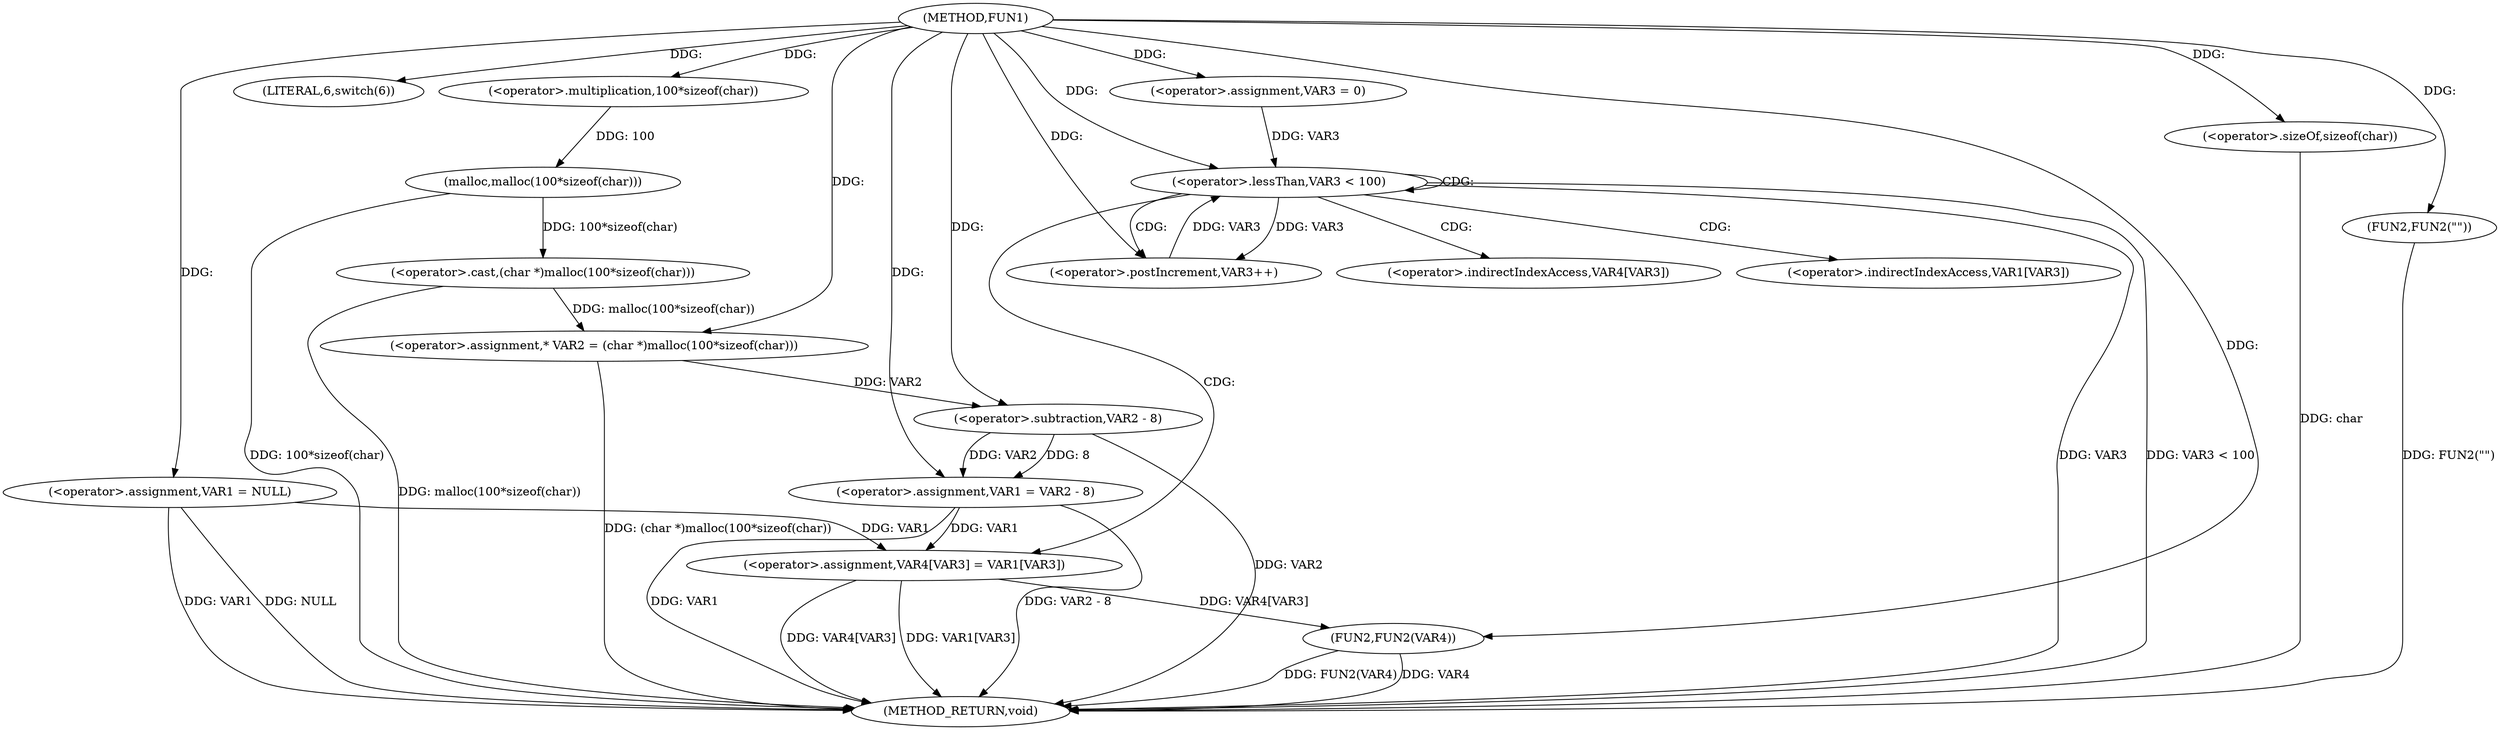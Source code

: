 digraph FUN1 {  
"1000100" [label = "(METHOD,FUN1)" ]
"1000153" [label = "(METHOD_RETURN,void)" ]
"1000103" [label = "(<operator>.assignment,VAR1 = NULL)" ]
"1000107" [label = "(LITERAL,6,switch(6))" ]
"1000112" [label = "(<operator>.assignment,* VAR2 = (char *)malloc(100*sizeof(char)))" ]
"1000114" [label = "(<operator>.cast,(char *)malloc(100*sizeof(char)))" ]
"1000116" [label = "(malloc,malloc(100*sizeof(char)))" ]
"1000117" [label = "(<operator>.multiplication,100*sizeof(char))" ]
"1000119" [label = "(<operator>.sizeOf,sizeof(char))" ]
"1000121" [label = "(<operator>.assignment,VAR1 = VAR2 - 8)" ]
"1000123" [label = "(<operator>.subtraction,VAR2 - 8)" ]
"1000128" [label = "(FUN2,FUN2(\"\"))" ]
"1000135" [label = "(<operator>.assignment,VAR3 = 0)" ]
"1000138" [label = "(<operator>.lessThan,VAR3 < 100)" ]
"1000141" [label = "(<operator>.postIncrement,VAR3++)" ]
"1000144" [label = "(<operator>.assignment,VAR4[VAR3] = VAR1[VAR3])" ]
"1000151" [label = "(FUN2,FUN2(VAR4))" ]
"1000145" [label = "(<operator>.indirectIndexAccess,VAR4[VAR3])" ]
"1000148" [label = "(<operator>.indirectIndexAccess,VAR1[VAR3])" ]
  "1000116" -> "1000153"  [ label = "DDG: 100*sizeof(char)"] 
  "1000151" -> "1000153"  [ label = "DDG: FUN2(VAR4)"] 
  "1000103" -> "1000153"  [ label = "DDG: VAR1"] 
  "1000103" -> "1000153"  [ label = "DDG: NULL"] 
  "1000112" -> "1000153"  [ label = "DDG: (char *)malloc(100*sizeof(char))"] 
  "1000151" -> "1000153"  [ label = "DDG: VAR4"] 
  "1000144" -> "1000153"  [ label = "DDG: VAR1[VAR3]"] 
  "1000114" -> "1000153"  [ label = "DDG: malloc(100*sizeof(char))"] 
  "1000123" -> "1000153"  [ label = "DDG: VAR2"] 
  "1000121" -> "1000153"  [ label = "DDG: VAR2 - 8"] 
  "1000138" -> "1000153"  [ label = "DDG: VAR3"] 
  "1000119" -> "1000153"  [ label = "DDG: char"] 
  "1000121" -> "1000153"  [ label = "DDG: VAR1"] 
  "1000144" -> "1000153"  [ label = "DDG: VAR4[VAR3]"] 
  "1000128" -> "1000153"  [ label = "DDG: FUN2(\"\")"] 
  "1000138" -> "1000153"  [ label = "DDG: VAR3 < 100"] 
  "1000100" -> "1000103"  [ label = "DDG: "] 
  "1000100" -> "1000107"  [ label = "DDG: "] 
  "1000114" -> "1000112"  [ label = "DDG: malloc(100*sizeof(char))"] 
  "1000100" -> "1000112"  [ label = "DDG: "] 
  "1000116" -> "1000114"  [ label = "DDG: 100*sizeof(char)"] 
  "1000117" -> "1000116"  [ label = "DDG: 100"] 
  "1000100" -> "1000117"  [ label = "DDG: "] 
  "1000100" -> "1000119"  [ label = "DDG: "] 
  "1000123" -> "1000121"  [ label = "DDG: VAR2"] 
  "1000123" -> "1000121"  [ label = "DDG: 8"] 
  "1000100" -> "1000121"  [ label = "DDG: "] 
  "1000112" -> "1000123"  [ label = "DDG: VAR2"] 
  "1000100" -> "1000123"  [ label = "DDG: "] 
  "1000100" -> "1000128"  [ label = "DDG: "] 
  "1000100" -> "1000135"  [ label = "DDG: "] 
  "1000141" -> "1000138"  [ label = "DDG: VAR3"] 
  "1000135" -> "1000138"  [ label = "DDG: VAR3"] 
  "1000100" -> "1000138"  [ label = "DDG: "] 
  "1000138" -> "1000141"  [ label = "DDG: VAR3"] 
  "1000100" -> "1000141"  [ label = "DDG: "] 
  "1000103" -> "1000144"  [ label = "DDG: VAR1"] 
  "1000121" -> "1000144"  [ label = "DDG: VAR1"] 
  "1000144" -> "1000151"  [ label = "DDG: VAR4[VAR3]"] 
  "1000100" -> "1000151"  [ label = "DDG: "] 
  "1000138" -> "1000141"  [ label = "CDG: "] 
  "1000138" -> "1000145"  [ label = "CDG: "] 
  "1000138" -> "1000148"  [ label = "CDG: "] 
  "1000138" -> "1000144"  [ label = "CDG: "] 
  "1000138" -> "1000138"  [ label = "CDG: "] 
}
